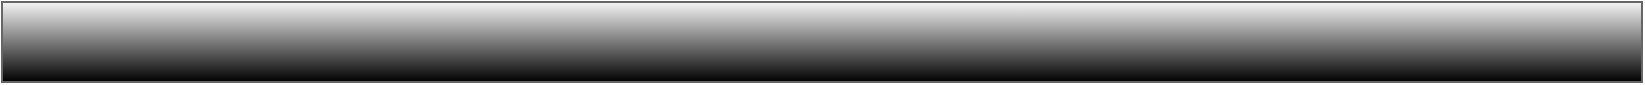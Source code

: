 <mxfile version="13.8.5" type="github">
  <diagram id="dYi3LoX2D-u_dekNeybU" name="Page-1">
    <mxGraphModel dx="1422" dy="802" grid="1" gridSize="10" guides="1" tooltips="1" connect="1" arrows="1" fold="1" page="1" pageScale="1" pageWidth="827" pageHeight="1169" math="0" shadow="0">
      <root>
        <mxCell id="0" />
        <mxCell id="1" parent="0" />
        <mxCell id="12CVPQTj4qh7yBTBn0yW-5" value="" style="rounded=0;whiteSpace=wrap;html=1;fillColor=#f5f5f5;strokeColor=#666666;gradientColor=#000000;" vertex="1" parent="1">
          <mxGeometry width="820" height="40" as="geometry" />
        </mxCell>
      </root>
    </mxGraphModel>
  </diagram>
</mxfile>
